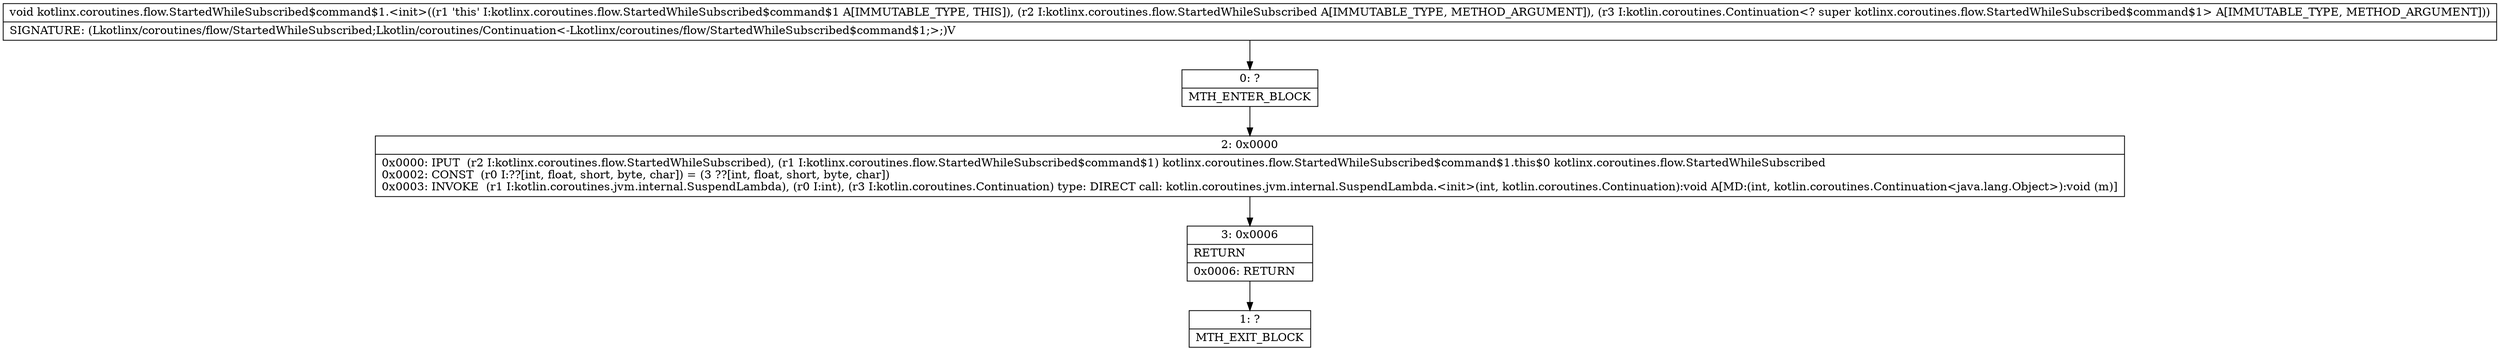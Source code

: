 digraph "CFG forkotlinx.coroutines.flow.StartedWhileSubscribed$command$1.\<init\>(Lkotlinx\/coroutines\/flow\/StartedWhileSubscribed;Lkotlin\/coroutines\/Continuation;)V" {
Node_0 [shape=record,label="{0\:\ ?|MTH_ENTER_BLOCK\l}"];
Node_2 [shape=record,label="{2\:\ 0x0000|0x0000: IPUT  (r2 I:kotlinx.coroutines.flow.StartedWhileSubscribed), (r1 I:kotlinx.coroutines.flow.StartedWhileSubscribed$command$1) kotlinx.coroutines.flow.StartedWhileSubscribed$command$1.this$0 kotlinx.coroutines.flow.StartedWhileSubscribed \l0x0002: CONST  (r0 I:??[int, float, short, byte, char]) = (3 ??[int, float, short, byte, char]) \l0x0003: INVOKE  (r1 I:kotlin.coroutines.jvm.internal.SuspendLambda), (r0 I:int), (r3 I:kotlin.coroutines.Continuation) type: DIRECT call: kotlin.coroutines.jvm.internal.SuspendLambda.\<init\>(int, kotlin.coroutines.Continuation):void A[MD:(int, kotlin.coroutines.Continuation\<java.lang.Object\>):void (m)]\l}"];
Node_3 [shape=record,label="{3\:\ 0x0006|RETURN\l|0x0006: RETURN   \l}"];
Node_1 [shape=record,label="{1\:\ ?|MTH_EXIT_BLOCK\l}"];
MethodNode[shape=record,label="{void kotlinx.coroutines.flow.StartedWhileSubscribed$command$1.\<init\>((r1 'this' I:kotlinx.coroutines.flow.StartedWhileSubscribed$command$1 A[IMMUTABLE_TYPE, THIS]), (r2 I:kotlinx.coroutines.flow.StartedWhileSubscribed A[IMMUTABLE_TYPE, METHOD_ARGUMENT]), (r3 I:kotlin.coroutines.Continuation\<? super kotlinx.coroutines.flow.StartedWhileSubscribed$command$1\> A[IMMUTABLE_TYPE, METHOD_ARGUMENT]))  | SIGNATURE: (Lkotlinx\/coroutines\/flow\/StartedWhileSubscribed;Lkotlin\/coroutines\/Continuation\<\-Lkotlinx\/coroutines\/flow\/StartedWhileSubscribed$command$1;\>;)V\l}"];
MethodNode -> Node_0;Node_0 -> Node_2;
Node_2 -> Node_3;
Node_3 -> Node_1;
}

